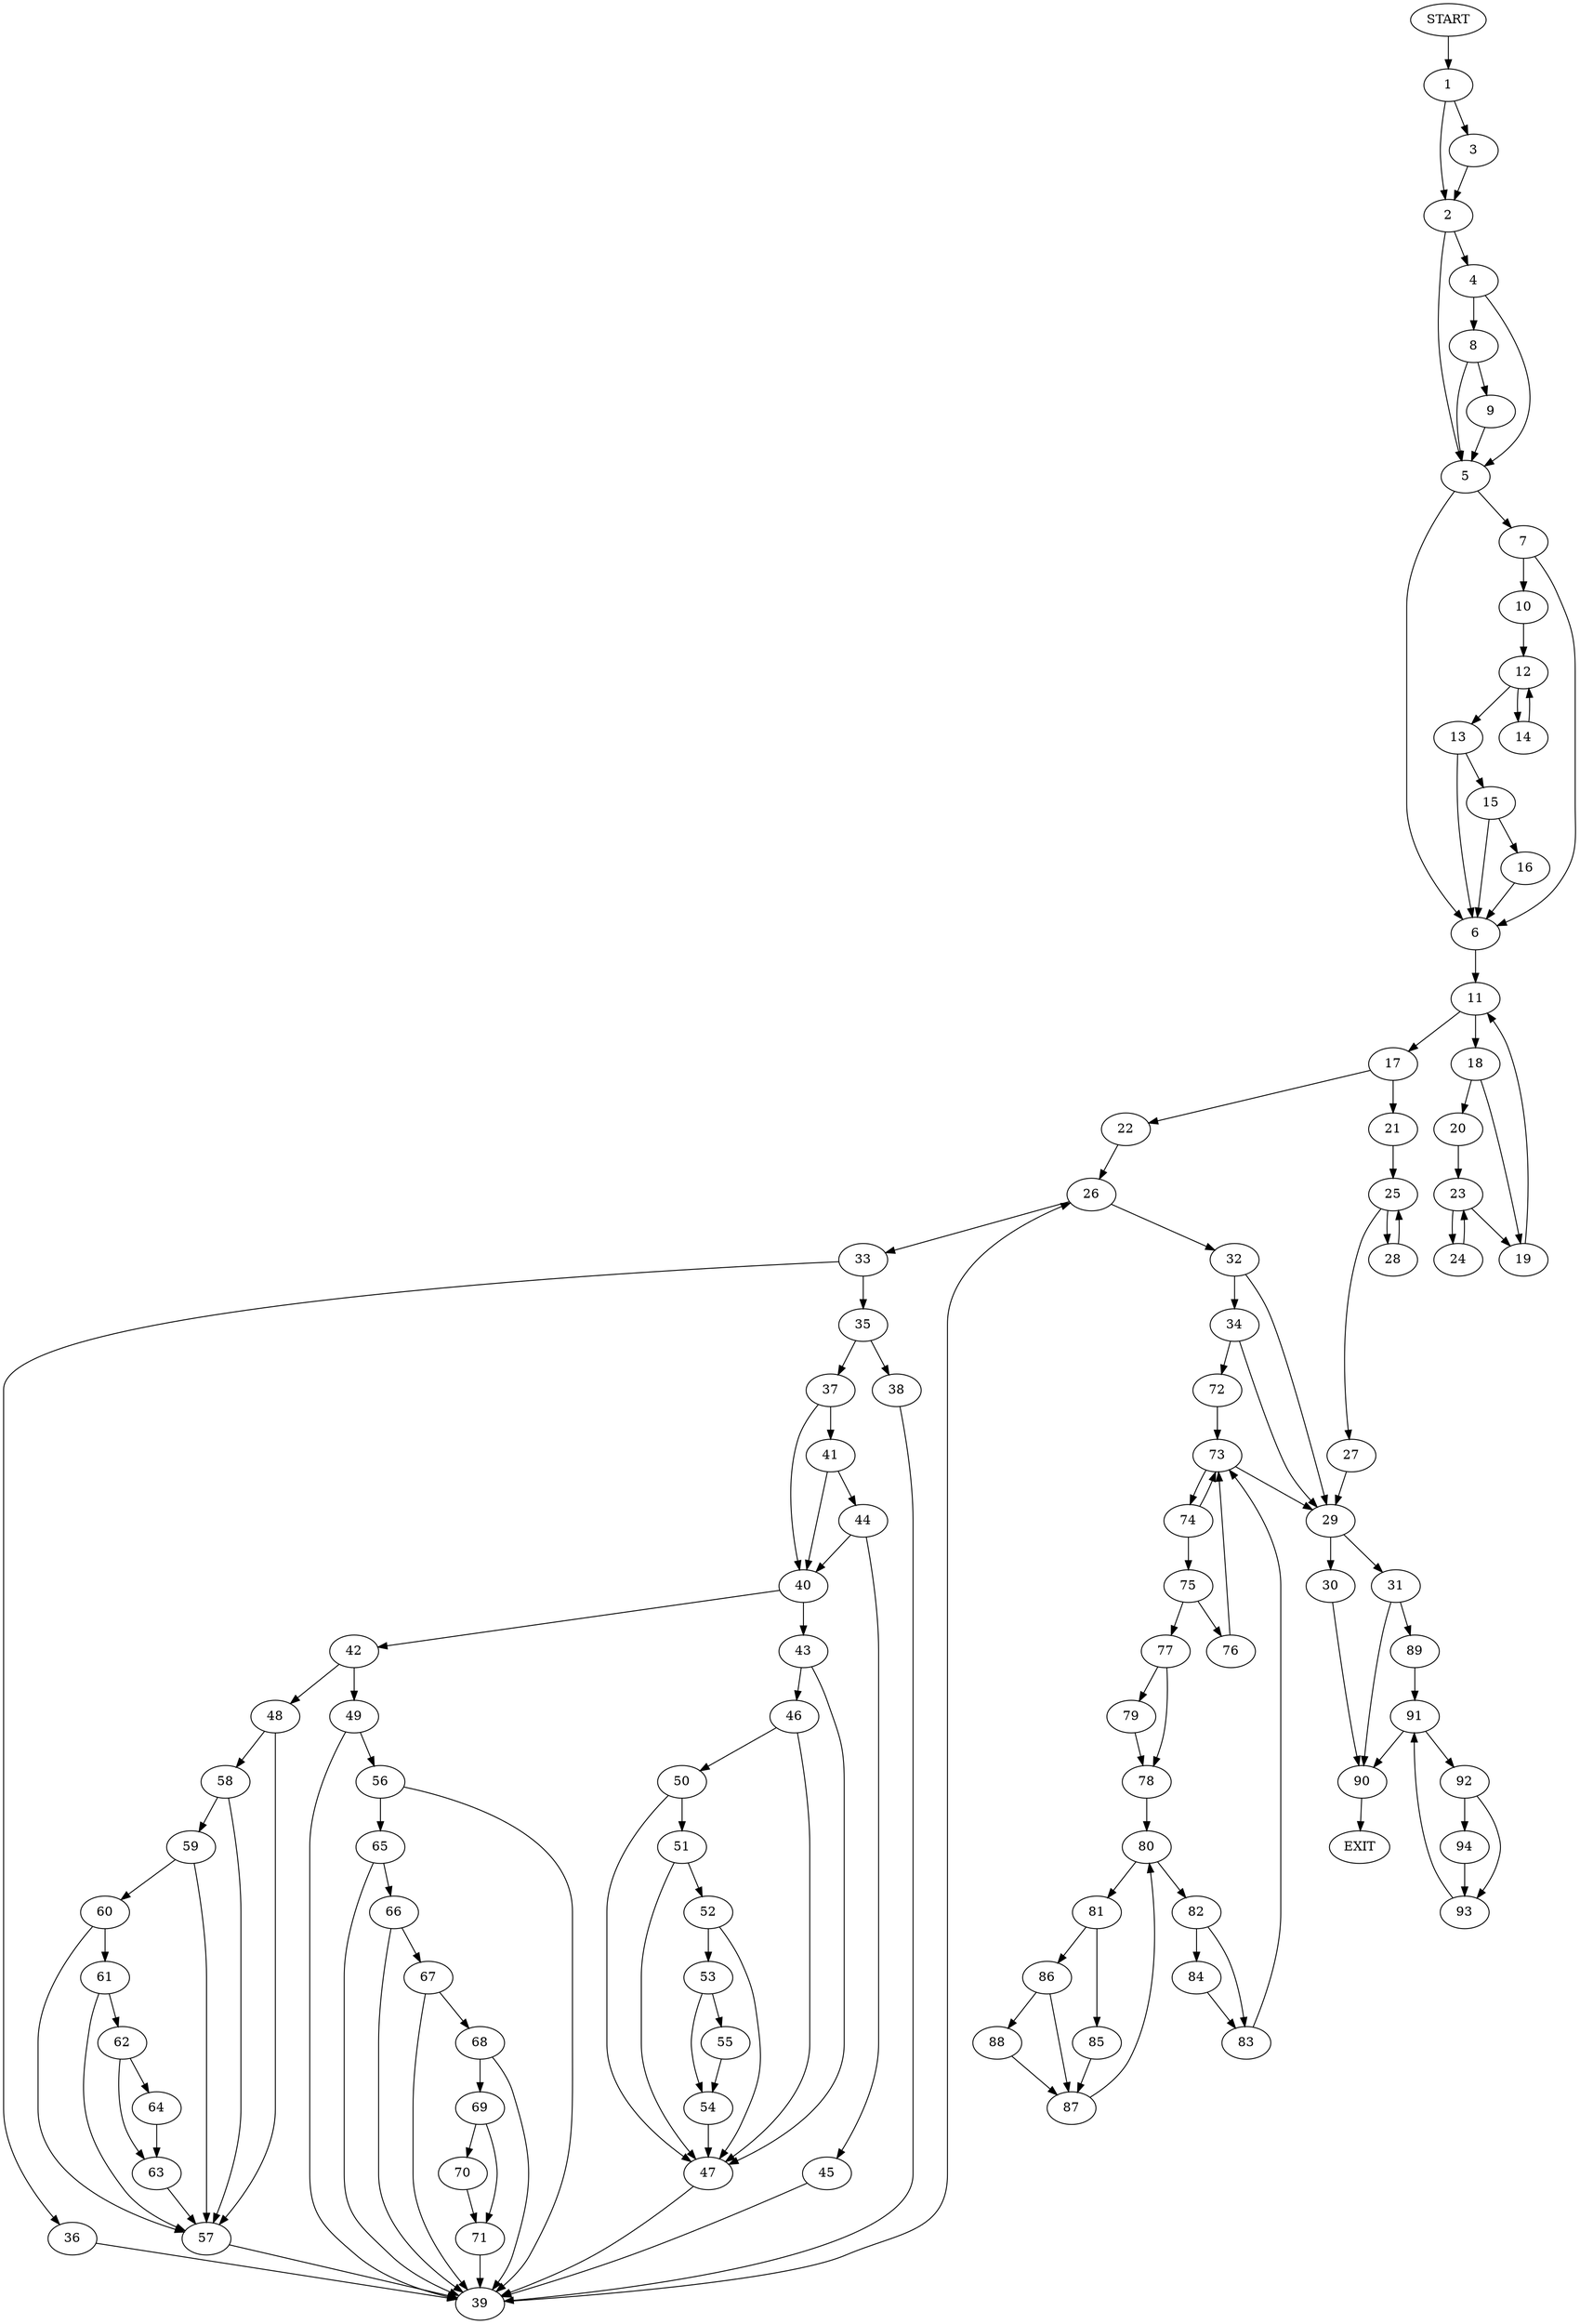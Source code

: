 digraph {
0 [label="START"]
95 [label="EXIT"]
0 -> 1
1 -> 2
1 -> 3
2 -> 4
2 -> 5
3 -> 2
5 -> 6
5 -> 7
4 -> 5
4 -> 8
8 -> 5
8 -> 9
9 -> 5
7 -> 6
7 -> 10
6 -> 11
10 -> 12
12 -> 13
12 -> 14
14 -> 12
13 -> 15
13 -> 6
15 -> 6
15 -> 16
16 -> 6
11 -> 17
11 -> 18
18 -> 19
18 -> 20
17 -> 21
17 -> 22
20 -> 23
19 -> 11
23 -> 19
23 -> 24
24 -> 23
21 -> 25
22 -> 26
25 -> 27
25 -> 28
27 -> 29
28 -> 25
29 -> 30
29 -> 31
26 -> 32
26 -> 33
32 -> 34
32 -> 29
33 -> 35
33 -> 36
35 -> 37
35 -> 38
36 -> 39
39 -> 26
38 -> 39
37 -> 40
37 -> 41
40 -> 42
40 -> 43
41 -> 40
41 -> 44
44 -> 40
44 -> 45
45 -> 39
43 -> 46
43 -> 47
42 -> 48
42 -> 49
46 -> 50
46 -> 47
47 -> 39
50 -> 51
50 -> 47
51 -> 52
51 -> 47
52 -> 53
52 -> 47
53 -> 54
53 -> 55
55 -> 54
54 -> 47
49 -> 56
49 -> 39
48 -> 57
48 -> 58
57 -> 39
58 -> 59
58 -> 57
59 -> 57
59 -> 60
60 -> 57
60 -> 61
61 -> 62
61 -> 57
62 -> 63
62 -> 64
64 -> 63
63 -> 57
56 -> 65
56 -> 39
65 -> 66
65 -> 39
66 -> 67
66 -> 39
67 -> 68
67 -> 39
68 -> 69
68 -> 39
69 -> 70
69 -> 71
71 -> 39
70 -> 71
34 -> 72
34 -> 29
72 -> 73
73 -> 29
73 -> 74
74 -> 73
74 -> 75
75 -> 76
75 -> 77
76 -> 73
77 -> 78
77 -> 79
79 -> 78
78 -> 80
80 -> 81
80 -> 82
82 -> 83
82 -> 84
81 -> 85
81 -> 86
86 -> 87
86 -> 88
85 -> 87
87 -> 80
88 -> 87
84 -> 83
83 -> 73
31 -> 89
31 -> 90
30 -> 90
90 -> 95
89 -> 91
91 -> 92
91 -> 90
92 -> 93
92 -> 94
93 -> 91
94 -> 93
}
